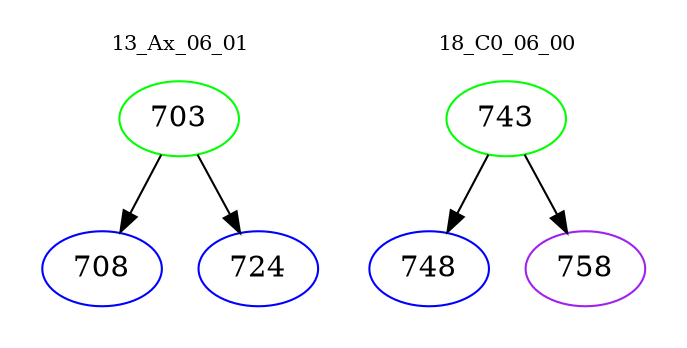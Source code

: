 digraph{
subgraph cluster_0 {
color = white
label = "13_Ax_06_01";
fontsize=10;
T0_703 [label="703", color="green"]
T0_703 -> T0_708 [color="black"]
T0_708 [label="708", color="blue"]
T0_703 -> T0_724 [color="black"]
T0_724 [label="724", color="blue"]
}
subgraph cluster_1 {
color = white
label = "18_C0_06_00";
fontsize=10;
T1_743 [label="743", color="green"]
T1_743 -> T1_748 [color="black"]
T1_748 [label="748", color="blue"]
T1_743 -> T1_758 [color="black"]
T1_758 [label="758", color="purple"]
}
}
